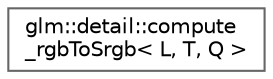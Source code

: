 digraph "Graphical Class Hierarchy"
{
 // LATEX_PDF_SIZE
  bgcolor="transparent";
  edge [fontname=Helvetica,fontsize=10,labelfontname=Helvetica,labelfontsize=10];
  node [fontname=Helvetica,fontsize=10,shape=box,height=0.2,width=0.4];
  rankdir="LR";
  Node0 [id="Node000000",label="glm::detail::compute\l_rgbToSrgb\< L, T, Q \>",height=0.2,width=0.4,color="grey40", fillcolor="white", style="filled",URL="$structglm_1_1detail_1_1compute__rgb_to_srgb.html",tooltip=" "];
}
